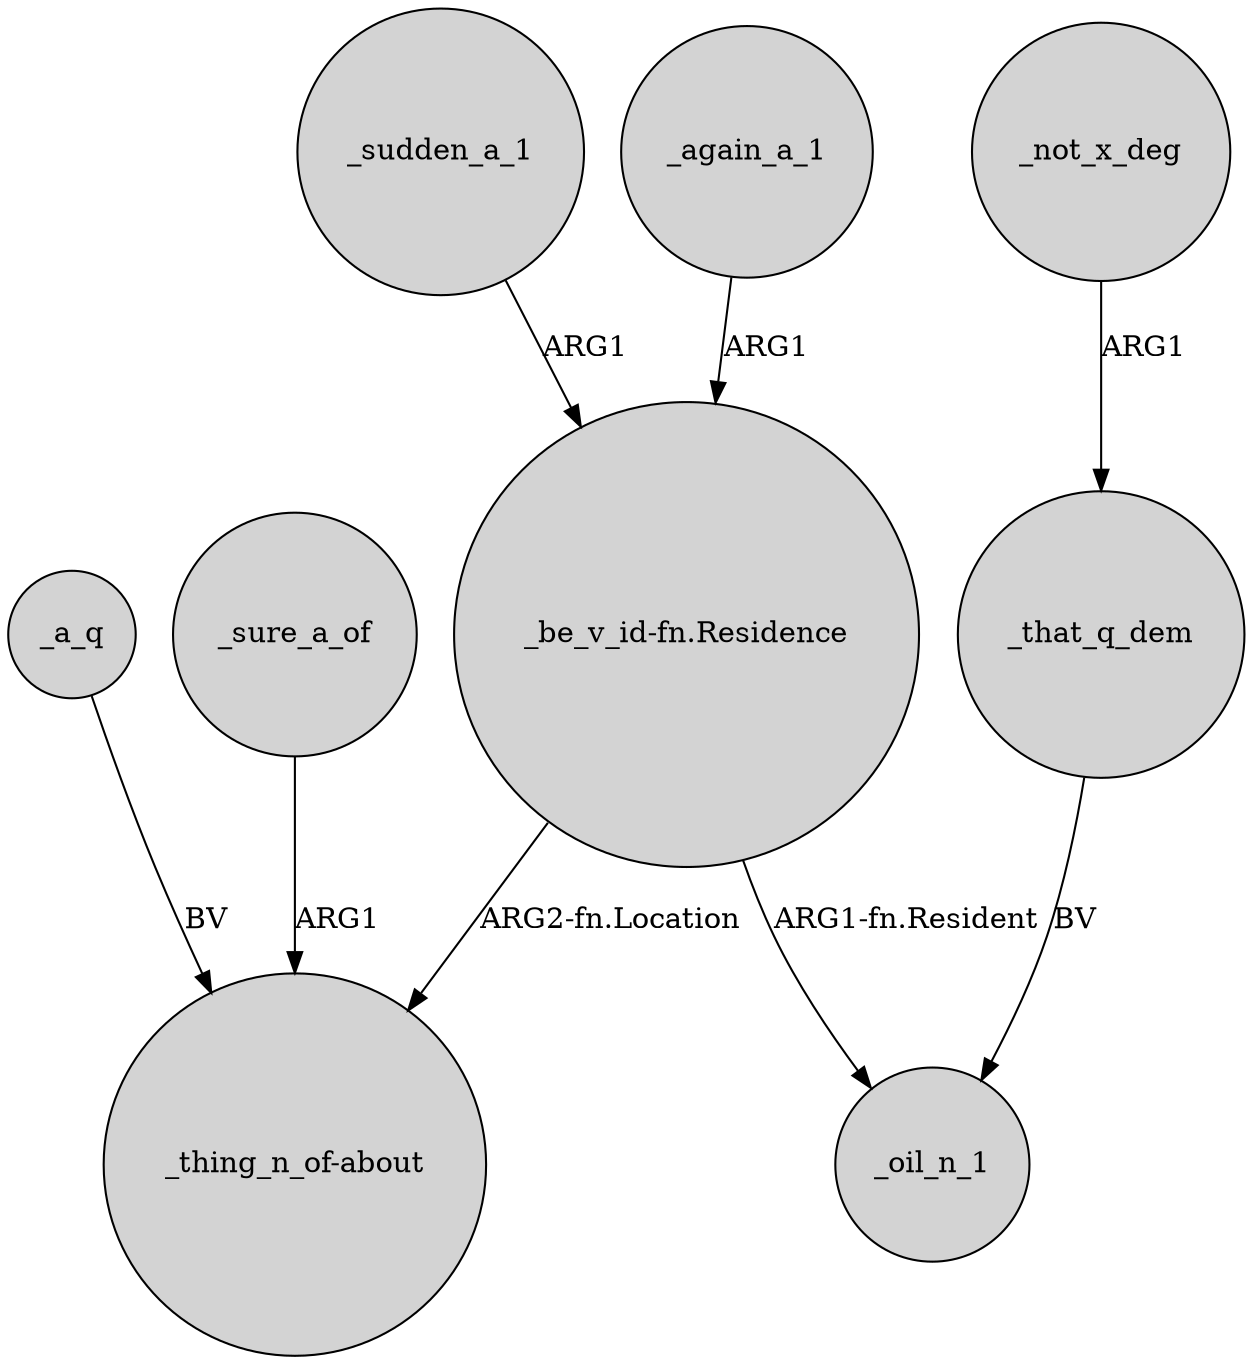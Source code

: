 digraph {
	node [shape=circle style=filled]
	_sudden_a_1 -> "_be_v_id-fn.Residence" [label=ARG1]
	_a_q -> "_thing_n_of-about" [label=BV]
	_not_x_deg -> _that_q_dem [label=ARG1]
	"_be_v_id-fn.Residence" -> _oil_n_1 [label="ARG1-fn.Resident"]
	_again_a_1 -> "_be_v_id-fn.Residence" [label=ARG1]
	_that_q_dem -> _oil_n_1 [label=BV]
	_sure_a_of -> "_thing_n_of-about" [label=ARG1]
	"_be_v_id-fn.Residence" -> "_thing_n_of-about" [label="ARG2-fn.Location"]
}
